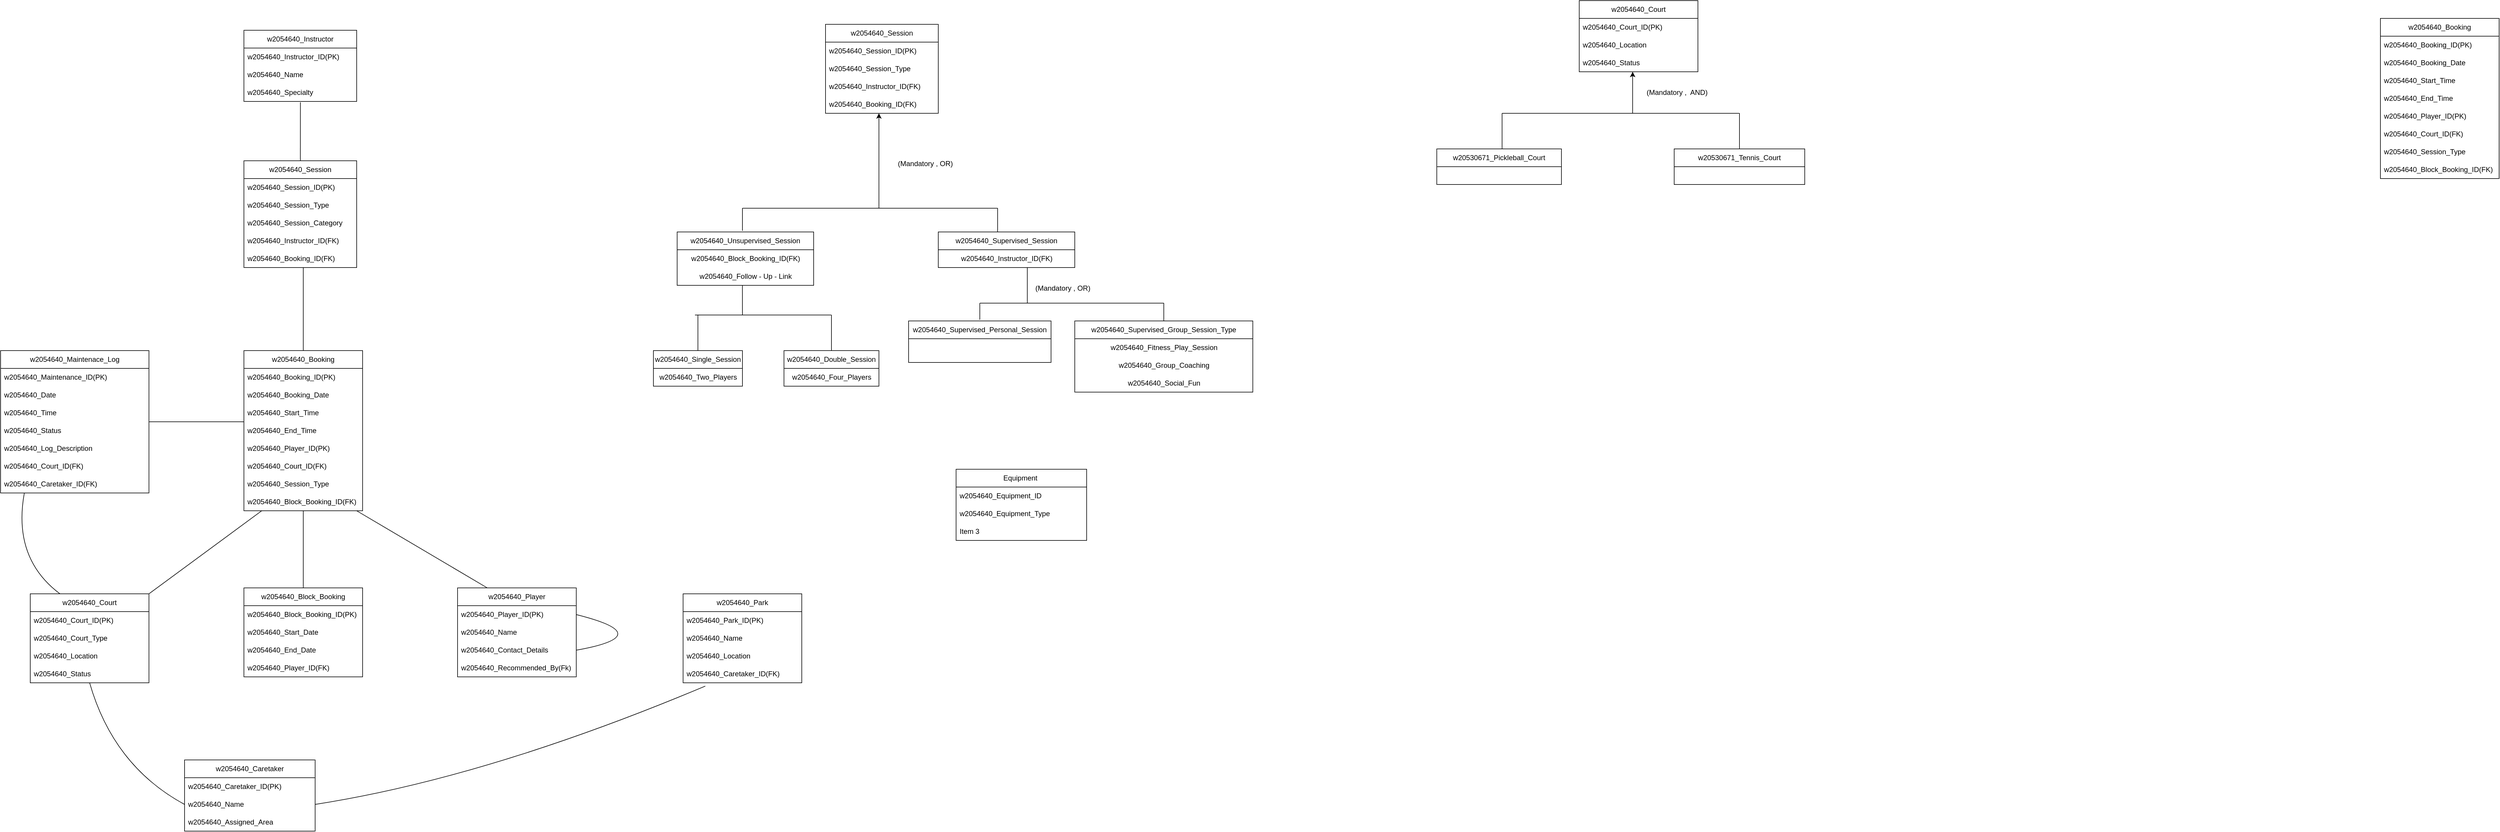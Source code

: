 <mxfile version="24.7.17" pages="2">
  <diagram name="Page-1" id="sm3-m3mpt8i_qmUcEuUx">
    <mxGraphModel dx="3970" dy="2295" grid="1" gridSize="10" guides="0" tooltips="1" connect="1" arrows="1" fold="1" page="1" pageScale="1" pageWidth="1100" pageHeight="1700" math="0" shadow="0">
      <root>
        <mxCell id="0" />
        <mxCell id="1" parent="0" />
        <mxCell id="jAPhLrULdVB-Pl4PE20Y-8" value="w2054640_Instructor" style="swimlane;fontStyle=0;childLayout=stackLayout;horizontal=1;startSize=30;horizontalStack=0;resizeParent=1;resizeParentMax=0;resizeLast=0;collapsible=1;marginBottom=0;whiteSpace=wrap;html=1;glass=0;shadow=0;" parent="1" vertex="1">
          <mxGeometry x="440" y="100" width="190" height="120" as="geometry">
            <mxRectangle x="300" y="130" width="150" height="30" as="alternateBounds" />
          </mxGeometry>
        </mxCell>
        <mxCell id="jAPhLrULdVB-Pl4PE20Y-9" value="w2054640_Instructor_ID(PK)" style="text;strokeColor=none;fillColor=none;align=left;verticalAlign=middle;spacingLeft=4;spacingRight=4;overflow=hidden;points=[[0,0.5],[1,0.5]];portConstraint=eastwest;rotatable=0;whiteSpace=wrap;html=1;" parent="jAPhLrULdVB-Pl4PE20Y-8" vertex="1">
          <mxGeometry y="30" width="190" height="30" as="geometry" />
        </mxCell>
        <mxCell id="jAPhLrULdVB-Pl4PE20Y-11" value="w2054640_Name" style="text;strokeColor=none;fillColor=none;align=left;verticalAlign=middle;spacingLeft=4;spacingRight=4;overflow=hidden;points=[[0,0.5],[1,0.5]];portConstraint=eastwest;rotatable=0;whiteSpace=wrap;html=1;" parent="jAPhLrULdVB-Pl4PE20Y-8" vertex="1">
          <mxGeometry y="60" width="190" height="30" as="geometry" />
        </mxCell>
        <mxCell id="jAPhLrULdVB-Pl4PE20Y-12" value="w2054640_Specialty" style="text;strokeColor=none;fillColor=none;align=left;verticalAlign=middle;spacingLeft=4;spacingRight=4;overflow=hidden;points=[[0,0.5],[1,0.5]];portConstraint=eastwest;rotatable=0;whiteSpace=wrap;html=1;" parent="jAPhLrULdVB-Pl4PE20Y-8" vertex="1">
          <mxGeometry y="90" width="190" height="30" as="geometry" />
        </mxCell>
        <mxCell id="jAPhLrULdVB-Pl4PE20Y-13" value="w2054640_Session" style="swimlane;fontStyle=0;childLayout=stackLayout;horizontal=1;startSize=30;horizontalStack=0;resizeParent=1;resizeParentMax=0;resizeLast=0;collapsible=1;marginBottom=0;whiteSpace=wrap;html=1;" parent="1" vertex="1">
          <mxGeometry x="440" y="320" width="190" height="180" as="geometry" />
        </mxCell>
        <mxCell id="jAPhLrULdVB-Pl4PE20Y-15" value="&lt;span style=&quot;text-align: center;&quot;&gt;w2054640_Session_ID(PK)&lt;/span&gt;" style="text;strokeColor=none;fillColor=none;align=left;verticalAlign=middle;spacingLeft=4;spacingRight=4;overflow=hidden;points=[[0,0.5],[1,0.5]];portConstraint=eastwest;rotatable=0;whiteSpace=wrap;html=1;" parent="jAPhLrULdVB-Pl4PE20Y-13" vertex="1">
          <mxGeometry y="30" width="190" height="30" as="geometry" />
        </mxCell>
        <mxCell id="jAPhLrULdVB-Pl4PE20Y-14" value="&lt;span style=&quot;text-align: center;&quot;&gt;w2054640_Session_Type&lt;/span&gt;" style="text;strokeColor=none;fillColor=none;align=left;verticalAlign=middle;spacingLeft=4;spacingRight=4;overflow=hidden;points=[[0,0.5],[1,0.5]];portConstraint=eastwest;rotatable=0;whiteSpace=wrap;html=1;" parent="jAPhLrULdVB-Pl4PE20Y-13" vertex="1">
          <mxGeometry y="60" width="190" height="30" as="geometry" />
        </mxCell>
        <mxCell id="jAPhLrULdVB-Pl4PE20Y-16" value="&lt;span style=&quot;text-align: center;&quot;&gt;w2054640_Session_Category&lt;/span&gt;" style="text;strokeColor=none;fillColor=none;align=left;verticalAlign=middle;spacingLeft=4;spacingRight=4;overflow=hidden;points=[[0,0.5],[1,0.5]];portConstraint=eastwest;rotatable=0;whiteSpace=wrap;html=1;" parent="jAPhLrULdVB-Pl4PE20Y-13" vertex="1">
          <mxGeometry y="90" width="190" height="30" as="geometry" />
        </mxCell>
        <mxCell id="jAPhLrULdVB-Pl4PE20Y-17" value="&lt;span style=&quot;text-align: center;&quot;&gt;w2054640_Instructor_ID(FK)&lt;/span&gt;" style="text;strokeColor=none;fillColor=none;align=left;verticalAlign=middle;spacingLeft=4;spacingRight=4;overflow=hidden;points=[[0,0.5],[1,0.5]];portConstraint=eastwest;rotatable=0;whiteSpace=wrap;html=1;" parent="jAPhLrULdVB-Pl4PE20Y-13" vertex="1">
          <mxGeometry y="120" width="190" height="30" as="geometry" />
        </mxCell>
        <mxCell id="jAPhLrULdVB-Pl4PE20Y-18" value="&lt;span style=&quot;text-align: center;&quot;&gt;w2054640_Booking_ID(FK)&lt;/span&gt;" style="text;strokeColor=none;fillColor=none;align=left;verticalAlign=middle;spacingLeft=4;spacingRight=4;overflow=hidden;points=[[0,0.5],[1,0.5]];portConstraint=eastwest;rotatable=0;whiteSpace=wrap;html=1;" parent="jAPhLrULdVB-Pl4PE20Y-13" vertex="1">
          <mxGeometry y="150" width="190" height="30" as="geometry" />
        </mxCell>
        <mxCell id="jAPhLrULdVB-Pl4PE20Y-19" value="w2054640_Booking" style="swimlane;fontStyle=0;childLayout=stackLayout;horizontal=1;startSize=30;horizontalStack=0;resizeParent=1;resizeParentMax=0;resizeLast=0;collapsible=1;marginBottom=0;whiteSpace=wrap;html=1;" parent="1" vertex="1">
          <mxGeometry x="440" y="640" width="200" height="270" as="geometry" />
        </mxCell>
        <mxCell id="jAPhLrULdVB-Pl4PE20Y-20" value="&lt;span style=&quot;text-align: center;&quot;&gt;w2054640_Booking_ID(PK)&lt;/span&gt;" style="text;strokeColor=none;fillColor=none;align=left;verticalAlign=middle;spacingLeft=4;spacingRight=4;overflow=hidden;points=[[0,0.5],[1,0.5]];portConstraint=eastwest;rotatable=0;whiteSpace=wrap;html=1;" parent="jAPhLrULdVB-Pl4PE20Y-19" vertex="1">
          <mxGeometry y="30" width="200" height="30" as="geometry" />
        </mxCell>
        <mxCell id="jAPhLrULdVB-Pl4PE20Y-21" value="&lt;span style=&quot;text-align: center;&quot;&gt;w2054640_Booking_Date&lt;/span&gt;" style="text;strokeColor=none;fillColor=none;align=left;verticalAlign=middle;spacingLeft=4;spacingRight=4;overflow=hidden;points=[[0,0.5],[1,0.5]];portConstraint=eastwest;rotatable=0;whiteSpace=wrap;html=1;" parent="jAPhLrULdVB-Pl4PE20Y-19" vertex="1">
          <mxGeometry y="60" width="200" height="30" as="geometry" />
        </mxCell>
        <mxCell id="jAPhLrULdVB-Pl4PE20Y-22" value="&lt;span style=&quot;text-align: center;&quot;&gt;w2054640_Start_Time&lt;/span&gt;" style="text;strokeColor=none;fillColor=none;align=left;verticalAlign=middle;spacingLeft=4;spacingRight=4;overflow=hidden;points=[[0,0.5],[1,0.5]];portConstraint=eastwest;rotatable=0;whiteSpace=wrap;html=1;" parent="jAPhLrULdVB-Pl4PE20Y-19" vertex="1">
          <mxGeometry y="90" width="200" height="30" as="geometry" />
        </mxCell>
        <mxCell id="jAPhLrULdVB-Pl4PE20Y-23" value="&lt;span style=&quot;text-align: center;&quot;&gt;w2054640_End_Time&lt;/span&gt;" style="text;strokeColor=none;fillColor=none;align=left;verticalAlign=middle;spacingLeft=4;spacingRight=4;overflow=hidden;points=[[0,0.5],[1,0.5]];portConstraint=eastwest;rotatable=0;whiteSpace=wrap;html=1;" parent="jAPhLrULdVB-Pl4PE20Y-19" vertex="1">
          <mxGeometry y="120" width="200" height="30" as="geometry" />
        </mxCell>
        <mxCell id="jAPhLrULdVB-Pl4PE20Y-24" value="&lt;span style=&quot;text-align: center;&quot;&gt;w2054640_Player_ID(PK)&lt;/span&gt;" style="text;strokeColor=none;fillColor=none;align=left;verticalAlign=middle;spacingLeft=4;spacingRight=4;overflow=hidden;points=[[0,0.5],[1,0.5]];portConstraint=eastwest;rotatable=0;whiteSpace=wrap;html=1;" parent="jAPhLrULdVB-Pl4PE20Y-19" vertex="1">
          <mxGeometry y="150" width="200" height="30" as="geometry" />
        </mxCell>
        <mxCell id="jAPhLrULdVB-Pl4PE20Y-25" value="&lt;span style=&quot;text-align: center;&quot;&gt;w2054640_Court_ID(FK)&lt;/span&gt;" style="text;strokeColor=none;fillColor=none;align=left;verticalAlign=middle;spacingLeft=4;spacingRight=4;overflow=hidden;points=[[0,0.5],[1,0.5]];portConstraint=eastwest;rotatable=0;whiteSpace=wrap;html=1;" parent="jAPhLrULdVB-Pl4PE20Y-19" vertex="1">
          <mxGeometry y="180" width="200" height="30" as="geometry" />
        </mxCell>
        <mxCell id="jAPhLrULdVB-Pl4PE20Y-26" value="&lt;span style=&quot;text-align: center;&quot;&gt;w2054640_Session_Type&lt;/span&gt;" style="text;strokeColor=none;fillColor=none;align=left;verticalAlign=middle;spacingLeft=4;spacingRight=4;overflow=hidden;points=[[0,0.5],[1,0.5]];portConstraint=eastwest;rotatable=0;whiteSpace=wrap;html=1;" parent="jAPhLrULdVB-Pl4PE20Y-19" vertex="1">
          <mxGeometry y="210" width="200" height="30" as="geometry" />
        </mxCell>
        <mxCell id="jAPhLrULdVB-Pl4PE20Y-27" value="&lt;span style=&quot;text-align: center;&quot;&gt;w2054640_Block_Booking_ID(FK)&lt;/span&gt;" style="text;strokeColor=none;fillColor=none;align=left;verticalAlign=middle;spacingLeft=4;spacingRight=4;overflow=hidden;points=[[0,0.5],[1,0.5]];portConstraint=eastwest;rotatable=0;whiteSpace=wrap;html=1;" parent="jAPhLrULdVB-Pl4PE20Y-19" vertex="1">
          <mxGeometry y="240" width="200" height="30" as="geometry" />
        </mxCell>
        <mxCell id="jAPhLrULdVB-Pl4PE20Y-28" value="w2054640_Block_Booking" style="swimlane;fontStyle=0;childLayout=stackLayout;horizontal=1;startSize=30;horizontalStack=0;resizeParent=1;resizeParentMax=0;resizeLast=0;collapsible=1;marginBottom=0;whiteSpace=wrap;html=1;" parent="1" vertex="1">
          <mxGeometry x="440" y="1040" width="200" height="150" as="geometry" />
        </mxCell>
        <mxCell id="jAPhLrULdVB-Pl4PE20Y-29" value="&lt;span style=&quot;text-align: center;&quot;&gt;w2054640_Block_Booking_ID(PK)&lt;/span&gt;" style="text;strokeColor=none;fillColor=none;align=left;verticalAlign=middle;spacingLeft=4;spacingRight=4;overflow=hidden;points=[[0,0.5],[1,0.5]];portConstraint=eastwest;rotatable=0;whiteSpace=wrap;html=1;" parent="jAPhLrULdVB-Pl4PE20Y-28" vertex="1">
          <mxGeometry y="30" width="200" height="30" as="geometry" />
        </mxCell>
        <mxCell id="jAPhLrULdVB-Pl4PE20Y-30" value="&lt;span style=&quot;text-align: center;&quot;&gt;w2054640_Start_Date&lt;/span&gt;" style="text;strokeColor=none;fillColor=none;align=left;verticalAlign=middle;spacingLeft=4;spacingRight=4;overflow=hidden;points=[[0,0.5],[1,0.5]];portConstraint=eastwest;rotatable=0;whiteSpace=wrap;html=1;" parent="jAPhLrULdVB-Pl4PE20Y-28" vertex="1">
          <mxGeometry y="60" width="200" height="30" as="geometry" />
        </mxCell>
        <mxCell id="jAPhLrULdVB-Pl4PE20Y-31" value="&lt;span style=&quot;text-align: center;&quot;&gt;w2054640_End_Date&lt;/span&gt;" style="text;strokeColor=none;fillColor=none;align=left;verticalAlign=middle;spacingLeft=4;spacingRight=4;overflow=hidden;points=[[0,0.5],[1,0.5]];portConstraint=eastwest;rotatable=0;whiteSpace=wrap;html=1;" parent="jAPhLrULdVB-Pl4PE20Y-28" vertex="1">
          <mxGeometry y="90" width="200" height="30" as="geometry" />
        </mxCell>
        <mxCell id="jAPhLrULdVB-Pl4PE20Y-32" value="&lt;span style=&quot;text-align: center;&quot;&gt;w2054640_Player_ID(FK)&lt;/span&gt;" style="text;strokeColor=none;fillColor=none;align=left;verticalAlign=middle;spacingLeft=4;spacingRight=4;overflow=hidden;points=[[0,0.5],[1,0.5]];portConstraint=eastwest;rotatable=0;whiteSpace=wrap;html=1;" parent="jAPhLrULdVB-Pl4PE20Y-28" vertex="1">
          <mxGeometry y="120" width="200" height="30" as="geometry" />
        </mxCell>
        <mxCell id="jAPhLrULdVB-Pl4PE20Y-33" value="w2054640_Maintenace_Log" style="swimlane;fontStyle=0;childLayout=stackLayout;horizontal=1;startSize=30;horizontalStack=0;resizeParent=1;resizeParentMax=0;resizeLast=0;collapsible=1;marginBottom=0;whiteSpace=wrap;html=1;" parent="1" vertex="1">
          <mxGeometry x="30" y="640" width="250" height="240" as="geometry" />
        </mxCell>
        <mxCell id="jAPhLrULdVB-Pl4PE20Y-34" value="&lt;span style=&quot;text-align: center;&quot;&gt;w2054640_Maintenance_ID(PK)&lt;/span&gt;" style="text;strokeColor=none;fillColor=none;align=left;verticalAlign=middle;spacingLeft=4;spacingRight=4;overflow=hidden;points=[[0,0.5],[1,0.5]];portConstraint=eastwest;rotatable=0;whiteSpace=wrap;html=1;" parent="jAPhLrULdVB-Pl4PE20Y-33" vertex="1">
          <mxGeometry y="30" width="250" height="30" as="geometry" />
        </mxCell>
        <mxCell id="jAPhLrULdVB-Pl4PE20Y-35" value="&lt;span style=&quot;text-align: center;&quot;&gt;w2054640_Date&lt;/span&gt;" style="text;strokeColor=none;fillColor=none;align=left;verticalAlign=middle;spacingLeft=4;spacingRight=4;overflow=hidden;points=[[0,0.5],[1,0.5]];portConstraint=eastwest;rotatable=0;whiteSpace=wrap;html=1;" parent="jAPhLrULdVB-Pl4PE20Y-33" vertex="1">
          <mxGeometry y="60" width="250" height="30" as="geometry" />
        </mxCell>
        <mxCell id="jAPhLrULdVB-Pl4PE20Y-36" value="&lt;span style=&quot;text-align: center;&quot;&gt;w2054640_Time&lt;/span&gt;" style="text;strokeColor=none;fillColor=none;align=left;verticalAlign=middle;spacingLeft=4;spacingRight=4;overflow=hidden;points=[[0,0.5],[1,0.5]];portConstraint=eastwest;rotatable=0;whiteSpace=wrap;html=1;" parent="jAPhLrULdVB-Pl4PE20Y-33" vertex="1">
          <mxGeometry y="90" width="250" height="30" as="geometry" />
        </mxCell>
        <mxCell id="jAPhLrULdVB-Pl4PE20Y-37" value="&lt;span style=&quot;text-align: center;&quot;&gt;w2054640_Status&lt;/span&gt;" style="text;strokeColor=none;fillColor=none;align=left;verticalAlign=middle;spacingLeft=4;spacingRight=4;overflow=hidden;points=[[0,0.5],[1,0.5]];portConstraint=eastwest;rotatable=0;whiteSpace=wrap;html=1;" parent="jAPhLrULdVB-Pl4PE20Y-33" vertex="1">
          <mxGeometry y="120" width="250" height="30" as="geometry" />
        </mxCell>
        <mxCell id="jAPhLrULdVB-Pl4PE20Y-38" value="&lt;span style=&quot;text-align: center;&quot;&gt;w2054640_Log_Description&lt;/span&gt;" style="text;strokeColor=none;fillColor=none;align=left;verticalAlign=middle;spacingLeft=4;spacingRight=4;overflow=hidden;points=[[0,0.5],[1,0.5]];portConstraint=eastwest;rotatable=0;whiteSpace=wrap;html=1;" parent="jAPhLrULdVB-Pl4PE20Y-33" vertex="1">
          <mxGeometry y="150" width="250" height="30" as="geometry" />
        </mxCell>
        <mxCell id="jAPhLrULdVB-Pl4PE20Y-39" value="&lt;span style=&quot;text-align: center;&quot;&gt;w2054640_Court_ID(FK)&lt;/span&gt;" style="text;strokeColor=none;fillColor=none;align=left;verticalAlign=middle;spacingLeft=4;spacingRight=4;overflow=hidden;points=[[0,0.5],[1,0.5]];portConstraint=eastwest;rotatable=0;whiteSpace=wrap;html=1;" parent="jAPhLrULdVB-Pl4PE20Y-33" vertex="1">
          <mxGeometry y="180" width="250" height="30" as="geometry" />
        </mxCell>
        <mxCell id="jAPhLrULdVB-Pl4PE20Y-40" value="&lt;span style=&quot;text-align: center;&quot;&gt;w2054640_Caretaker_ID(FK)&lt;/span&gt;" style="text;strokeColor=none;fillColor=none;align=left;verticalAlign=middle;spacingLeft=4;spacingRight=4;overflow=hidden;points=[[0,0.5],[1,0.5]];portConstraint=eastwest;rotatable=0;whiteSpace=wrap;html=1;" parent="jAPhLrULdVB-Pl4PE20Y-33" vertex="1">
          <mxGeometry y="210" width="250" height="30" as="geometry" />
        </mxCell>
        <mxCell id="jAPhLrULdVB-Pl4PE20Y-41" value="w2054640_Court" style="swimlane;fontStyle=0;childLayout=stackLayout;horizontal=1;startSize=30;horizontalStack=0;resizeParent=1;resizeParentMax=0;resizeLast=0;collapsible=1;marginBottom=0;whiteSpace=wrap;html=1;" parent="1" vertex="1">
          <mxGeometry x="80" y="1050" width="200" height="150" as="geometry" />
        </mxCell>
        <mxCell id="jAPhLrULdVB-Pl4PE20Y-42" value="&lt;span style=&quot;text-align: center;&quot;&gt;w2054640_Court_ID(PK)&lt;/span&gt;" style="text;strokeColor=none;fillColor=none;align=left;verticalAlign=middle;spacingLeft=4;spacingRight=4;overflow=hidden;points=[[0,0.5],[1,0.5]];portConstraint=eastwest;rotatable=0;whiteSpace=wrap;html=1;" parent="jAPhLrULdVB-Pl4PE20Y-41" vertex="1">
          <mxGeometry y="30" width="200" height="30" as="geometry" />
        </mxCell>
        <mxCell id="jAPhLrULdVB-Pl4PE20Y-43" value="&lt;span style=&quot;text-align: center;&quot;&gt;w2054640_Court_Type&lt;/span&gt;" style="text;strokeColor=none;fillColor=none;align=left;verticalAlign=middle;spacingLeft=4;spacingRight=4;overflow=hidden;points=[[0,0.5],[1,0.5]];portConstraint=eastwest;rotatable=0;whiteSpace=wrap;html=1;" parent="jAPhLrULdVB-Pl4PE20Y-41" vertex="1">
          <mxGeometry y="60" width="200" height="30" as="geometry" />
        </mxCell>
        <mxCell id="jAPhLrULdVB-Pl4PE20Y-44" value="&lt;span style=&quot;text-align: center;&quot;&gt;w2054640_Location&lt;/span&gt;" style="text;strokeColor=none;fillColor=none;align=left;verticalAlign=middle;spacingLeft=4;spacingRight=4;overflow=hidden;points=[[0,0.5],[1,0.5]];portConstraint=eastwest;rotatable=0;whiteSpace=wrap;html=1;" parent="jAPhLrULdVB-Pl4PE20Y-41" vertex="1">
          <mxGeometry y="90" width="200" height="30" as="geometry" />
        </mxCell>
        <mxCell id="jAPhLrULdVB-Pl4PE20Y-45" value="&lt;span style=&quot;text-align: center;&quot;&gt;w2054640_Status&lt;/span&gt;" style="text;strokeColor=none;fillColor=none;align=left;verticalAlign=middle;spacingLeft=4;spacingRight=4;overflow=hidden;points=[[0,0.5],[1,0.5]];portConstraint=eastwest;rotatable=0;whiteSpace=wrap;html=1;" parent="jAPhLrULdVB-Pl4PE20Y-41" vertex="1">
          <mxGeometry y="120" width="200" height="30" as="geometry" />
        </mxCell>
        <mxCell id="jAPhLrULdVB-Pl4PE20Y-46" value="w2054640_Player" style="swimlane;fontStyle=0;childLayout=stackLayout;horizontal=1;startSize=30;horizontalStack=0;resizeParent=1;resizeParentMax=0;resizeLast=0;collapsible=1;marginBottom=0;whiteSpace=wrap;html=1;" parent="1" vertex="1">
          <mxGeometry x="800" y="1040" width="200" height="150" as="geometry" />
        </mxCell>
        <mxCell id="jAPhLrULdVB-Pl4PE20Y-47" value="&lt;span style=&quot;text-align: center;&quot;&gt;w2054640_Player_ID(PK)&lt;/span&gt;" style="text;strokeColor=none;fillColor=none;align=left;verticalAlign=middle;spacingLeft=4;spacingRight=4;overflow=hidden;points=[[0,0.5],[1,0.5]];portConstraint=eastwest;rotatable=0;whiteSpace=wrap;html=1;" parent="jAPhLrULdVB-Pl4PE20Y-46" vertex="1">
          <mxGeometry y="30" width="200" height="30" as="geometry" />
        </mxCell>
        <mxCell id="jAPhLrULdVB-Pl4PE20Y-48" value="&lt;span style=&quot;text-align: center;&quot;&gt;w2054640_Name&lt;/span&gt;" style="text;strokeColor=none;fillColor=none;align=left;verticalAlign=middle;spacingLeft=4;spacingRight=4;overflow=hidden;points=[[0,0.5],[1,0.5]];portConstraint=eastwest;rotatable=0;whiteSpace=wrap;html=1;" parent="jAPhLrULdVB-Pl4PE20Y-46" vertex="1">
          <mxGeometry y="60" width="200" height="30" as="geometry" />
        </mxCell>
        <mxCell id="jAPhLrULdVB-Pl4PE20Y-49" value="&lt;span style=&quot;text-align: center;&quot;&gt;w2054640_Contact_Details&lt;/span&gt;" style="text;strokeColor=none;fillColor=none;align=left;verticalAlign=middle;spacingLeft=4;spacingRight=4;overflow=hidden;points=[[0,0.5],[1,0.5]];portConstraint=eastwest;rotatable=0;whiteSpace=wrap;html=1;" parent="jAPhLrULdVB-Pl4PE20Y-46" vertex="1">
          <mxGeometry y="90" width="200" height="30" as="geometry" />
        </mxCell>
        <mxCell id="jAPhLrULdVB-Pl4PE20Y-50" value="&lt;span style=&quot;text-align: center;&quot;&gt;w2054640_Recommended_By(Fk)&lt;/span&gt;" style="text;strokeColor=none;fillColor=none;align=left;verticalAlign=middle;spacingLeft=4;spacingRight=4;overflow=hidden;points=[[0,0.5],[1,0.5]];portConstraint=eastwest;rotatable=0;whiteSpace=wrap;html=1;" parent="jAPhLrULdVB-Pl4PE20Y-46" vertex="1">
          <mxGeometry y="120" width="200" height="30" as="geometry" />
        </mxCell>
        <mxCell id="jAPhLrULdVB-Pl4PE20Y-73" value="" style="endArrow=none;html=1;rounded=0;curved=1;entryX=1;entryY=0.5;entryDx=0;entryDy=0;exitX=1;exitY=0.5;exitDx=0;exitDy=0;" parent="jAPhLrULdVB-Pl4PE20Y-46" source="jAPhLrULdVB-Pl4PE20Y-49" target="jAPhLrULdVB-Pl4PE20Y-47" edge="1">
          <mxGeometry width="50" height="50" relative="1" as="geometry">
            <mxPoint x="220" y="100" as="sourcePoint" />
            <mxPoint x="270" y="50" as="targetPoint" />
            <Array as="points">
              <mxPoint x="340" y="80" />
            </Array>
          </mxGeometry>
        </mxCell>
        <mxCell id="jAPhLrULdVB-Pl4PE20Y-51" value="w2054640_Caretaker" style="swimlane;fontStyle=0;childLayout=stackLayout;horizontal=1;startSize=30;horizontalStack=0;resizeParent=1;resizeParentMax=0;resizeLast=0;collapsible=1;marginBottom=0;whiteSpace=wrap;html=1;" parent="1" vertex="1">
          <mxGeometry x="340" y="1330" width="220" height="120" as="geometry" />
        </mxCell>
        <mxCell id="jAPhLrULdVB-Pl4PE20Y-52" value="&lt;span style=&quot;text-align: center;&quot;&gt;w2054640_Caretaker_ID(PK)&lt;/span&gt;" style="text;strokeColor=none;fillColor=none;align=left;verticalAlign=middle;spacingLeft=4;spacingRight=4;overflow=hidden;points=[[0,0.5],[1,0.5]];portConstraint=eastwest;rotatable=0;whiteSpace=wrap;html=1;" parent="jAPhLrULdVB-Pl4PE20Y-51" vertex="1">
          <mxGeometry y="30" width="220" height="30" as="geometry" />
        </mxCell>
        <mxCell id="jAPhLrULdVB-Pl4PE20Y-53" value="&lt;span style=&quot;text-align: center;&quot;&gt;w2054640_Name&lt;/span&gt;" style="text;strokeColor=none;fillColor=none;align=left;verticalAlign=middle;spacingLeft=4;spacingRight=4;overflow=hidden;points=[[0,0.5],[1,0.5]];portConstraint=eastwest;rotatable=0;whiteSpace=wrap;html=1;" parent="jAPhLrULdVB-Pl4PE20Y-51" vertex="1">
          <mxGeometry y="60" width="220" height="30" as="geometry" />
        </mxCell>
        <mxCell id="jAPhLrULdVB-Pl4PE20Y-54" value="&lt;span style=&quot;text-align: center;&quot;&gt;w2054640_Assigned_Area&lt;/span&gt;" style="text;strokeColor=none;fillColor=none;align=left;verticalAlign=middle;spacingLeft=4;spacingRight=4;overflow=hidden;points=[[0,0.5],[1,0.5]];portConstraint=eastwest;rotatable=0;whiteSpace=wrap;html=1;" parent="jAPhLrULdVB-Pl4PE20Y-51" vertex="1">
          <mxGeometry y="90" width="220" height="30" as="geometry" />
        </mxCell>
        <mxCell id="jAPhLrULdVB-Pl4PE20Y-55" value="w2054640_Park" style="swimlane;fontStyle=0;childLayout=stackLayout;horizontal=1;startSize=30;horizontalStack=0;resizeParent=1;resizeParentMax=0;resizeLast=0;collapsible=1;marginBottom=0;whiteSpace=wrap;html=1;" parent="1" vertex="1">
          <mxGeometry x="1180" y="1050" width="200" height="150" as="geometry" />
        </mxCell>
        <mxCell id="jAPhLrULdVB-Pl4PE20Y-56" value="&lt;span style=&quot;text-align: center;&quot;&gt;w2054640_Park_ID(PK)&lt;/span&gt;" style="text;strokeColor=none;fillColor=none;align=left;verticalAlign=middle;spacingLeft=4;spacingRight=4;overflow=hidden;points=[[0,0.5],[1,0.5]];portConstraint=eastwest;rotatable=0;whiteSpace=wrap;html=1;" parent="jAPhLrULdVB-Pl4PE20Y-55" vertex="1">
          <mxGeometry y="30" width="200" height="30" as="geometry" />
        </mxCell>
        <mxCell id="jAPhLrULdVB-Pl4PE20Y-57" value="&lt;span style=&quot;text-align: center;&quot;&gt;w2054640_Name&lt;/span&gt;" style="text;strokeColor=none;fillColor=none;align=left;verticalAlign=middle;spacingLeft=4;spacingRight=4;overflow=hidden;points=[[0,0.5],[1,0.5]];portConstraint=eastwest;rotatable=0;whiteSpace=wrap;html=1;" parent="jAPhLrULdVB-Pl4PE20Y-55" vertex="1">
          <mxGeometry y="60" width="200" height="30" as="geometry" />
        </mxCell>
        <mxCell id="jAPhLrULdVB-Pl4PE20Y-58" value="&lt;span style=&quot;text-align: center;&quot;&gt;w2054640_Location&lt;/span&gt;" style="text;strokeColor=none;fillColor=none;align=left;verticalAlign=middle;spacingLeft=4;spacingRight=4;overflow=hidden;points=[[0,0.5],[1,0.5]];portConstraint=eastwest;rotatable=0;whiteSpace=wrap;html=1;" parent="jAPhLrULdVB-Pl4PE20Y-55" vertex="1">
          <mxGeometry y="90" width="200" height="30" as="geometry" />
        </mxCell>
        <mxCell id="jAPhLrULdVB-Pl4PE20Y-59" value="&lt;span style=&quot;text-align: center;&quot;&gt;w2054640_Caretaker_ID(FK)&lt;/span&gt;" style="text;strokeColor=none;fillColor=none;align=left;verticalAlign=middle;spacingLeft=4;spacingRight=4;overflow=hidden;points=[[0,0.5],[1,0.5]];portConstraint=eastwest;rotatable=0;whiteSpace=wrap;html=1;" parent="jAPhLrULdVB-Pl4PE20Y-55" vertex="1">
          <mxGeometry y="120" width="200" height="30" as="geometry" />
        </mxCell>
        <mxCell id="jAPhLrULdVB-Pl4PE20Y-61" value="" style="endArrow=none;html=1;rounded=0;exitX=0.5;exitY=0;exitDx=0;exitDy=0;" parent="1" source="jAPhLrULdVB-Pl4PE20Y-19" edge="1">
          <mxGeometry width="50" height="50" relative="1" as="geometry">
            <mxPoint x="350" y="560" as="sourcePoint" />
            <mxPoint x="540" y="500" as="targetPoint" />
          </mxGeometry>
        </mxCell>
        <mxCell id="jAPhLrULdVB-Pl4PE20Y-62" value="" style="endArrow=none;html=1;rounded=0;exitX=0.5;exitY=0;exitDx=0;exitDy=0;" parent="1" source="jAPhLrULdVB-Pl4PE20Y-28" target="jAPhLrULdVB-Pl4PE20Y-27" edge="1">
          <mxGeometry width="50" height="50" relative="1" as="geometry">
            <mxPoint x="350" y="970" as="sourcePoint" />
            <mxPoint x="400" y="920" as="targetPoint" />
          </mxGeometry>
        </mxCell>
        <mxCell id="jAPhLrULdVB-Pl4PE20Y-64" value="" style="endArrow=none;html=1;rounded=0;entryX=0.501;entryY=1.049;entryDx=0;entryDy=0;entryPerimeter=0;" parent="1" source="jAPhLrULdVB-Pl4PE20Y-13" target="jAPhLrULdVB-Pl4PE20Y-12" edge="1">
          <mxGeometry width="50" height="50" relative="1" as="geometry">
            <mxPoint x="480" y="270" as="sourcePoint" />
            <mxPoint x="530" y="220" as="targetPoint" />
          </mxGeometry>
        </mxCell>
        <mxCell id="jAPhLrULdVB-Pl4PE20Y-65" value="" style="endArrow=none;html=1;rounded=0;" parent="1" edge="1">
          <mxGeometry width="50" height="50" relative="1" as="geometry">
            <mxPoint x="280" y="760" as="sourcePoint" />
            <mxPoint x="440" y="760" as="targetPoint" />
          </mxGeometry>
        </mxCell>
        <mxCell id="jAPhLrULdVB-Pl4PE20Y-70" value="" style="endArrow=none;html=1;rounded=0;exitX=0;exitY=0.5;exitDx=0;exitDy=0;curved=1;" parent="1" source="jAPhLrULdVB-Pl4PE20Y-53" edge="1">
          <mxGeometry width="50" height="50" relative="1" as="geometry">
            <mxPoint x="130" y="1250" as="sourcePoint" />
            <mxPoint x="180" y="1200" as="targetPoint" />
            <Array as="points">
              <mxPoint x="220" y="1340" />
            </Array>
          </mxGeometry>
        </mxCell>
        <mxCell id="jAPhLrULdVB-Pl4PE20Y-71" value="" style="endArrow=none;html=1;rounded=0;exitX=1;exitY=0.5;exitDx=0;exitDy=0;curved=1;entryX=0.187;entryY=1.185;entryDx=0;entryDy=0;entryPerimeter=0;" parent="1" source="jAPhLrULdVB-Pl4PE20Y-53" target="jAPhLrULdVB-Pl4PE20Y-59" edge="1">
          <mxGeometry width="50" height="50" relative="1" as="geometry">
            <mxPoint x="860" y="1240" as="sourcePoint" />
            <mxPoint x="910" y="1190" as="targetPoint" />
            <Array as="points">
              <mxPoint x="850" y="1360" />
            </Array>
          </mxGeometry>
        </mxCell>
        <mxCell id="jAPhLrULdVB-Pl4PE20Y-75" value="" style="endArrow=none;html=1;rounded=0;exitX=0.25;exitY=0;exitDx=0;exitDy=0;curved=1;" parent="1" source="jAPhLrULdVB-Pl4PE20Y-41" edge="1">
          <mxGeometry width="50" height="50" relative="1" as="geometry">
            <mxPoint x="160" y="1040" as="sourcePoint" />
            <mxPoint x="70" y="880" as="targetPoint" />
            <Array as="points">
              <mxPoint x="50" y="990" />
            </Array>
          </mxGeometry>
        </mxCell>
        <mxCell id="jAPhLrULdVB-Pl4PE20Y-76" value="" style="endArrow=none;html=1;rounded=0;exitX=1;exitY=0;exitDx=0;exitDy=0;" parent="1" source="jAPhLrULdVB-Pl4PE20Y-41" edge="1">
          <mxGeometry width="50" height="50" relative="1" as="geometry">
            <mxPoint x="420" y="960" as="sourcePoint" />
            <mxPoint x="470" y="910" as="targetPoint" />
          </mxGeometry>
        </mxCell>
        <mxCell id="jAPhLrULdVB-Pl4PE20Y-77" value="" style="endArrow=none;html=1;rounded=0;exitX=0.25;exitY=0;exitDx=0;exitDy=0;" parent="1" source="jAPhLrULdVB-Pl4PE20Y-46" edge="1">
          <mxGeometry width="50" height="50" relative="1" as="geometry">
            <mxPoint x="580" y="960" as="sourcePoint" />
            <mxPoint x="630" y="910" as="targetPoint" />
          </mxGeometry>
        </mxCell>
        <mxCell id="jAPhLrULdVB-Pl4PE20Y-92" value="w2054640_Supervised_Session" style="swimlane;fontStyle=0;childLayout=stackLayout;horizontal=1;startSize=30;horizontalStack=0;resizeParent=1;resizeParentMax=0;resizeLast=0;collapsible=1;marginBottom=0;whiteSpace=wrap;html=1;" parent="1" vertex="1">
          <mxGeometry x="1610" y="440" width="230" height="60" as="geometry" />
        </mxCell>
        <mxCell id="pRT6icKi6RY1rDs_TngT-29" value="&lt;span style=&quot;text-align: left; text-wrap: wrap;&quot;&gt;w2054640_Instructor_ID(FK)&lt;/span&gt;" style="text;html=1;align=center;verticalAlign=middle;resizable=0;points=[];autosize=1;strokeColor=none;fillColor=none;" parent="jAPhLrULdVB-Pl4PE20Y-92" vertex="1">
          <mxGeometry y="30" width="230" height="30" as="geometry" />
        </mxCell>
        <mxCell id="jAPhLrULdVB-Pl4PE20Y-97" value="w2054640_Unsupervised_Session" style="swimlane;fontStyle=0;childLayout=stackLayout;horizontal=1;startSize=30;horizontalStack=0;resizeParent=1;resizeParentMax=0;resizeLast=0;collapsible=1;marginBottom=0;whiteSpace=wrap;html=1;" parent="1" vertex="1">
          <mxGeometry x="1170" y="440" width="230" height="90" as="geometry" />
        </mxCell>
        <mxCell id="pRT6icKi6RY1rDs_TngT-15" value="w2054640_Block_Booking_ID(FK)" style="text;html=1;align=center;verticalAlign=middle;resizable=0;points=[];autosize=1;strokeColor=none;fillColor=none;" parent="jAPhLrULdVB-Pl4PE20Y-97" vertex="1">
          <mxGeometry y="30" width="230" height="30" as="geometry" />
        </mxCell>
        <mxCell id="pRT6icKi6RY1rDs_TngT-26" value="w2054640_Follow - Up - Link" style="text;html=1;align=center;verticalAlign=middle;resizable=0;points=[];autosize=1;strokeColor=none;fillColor=none;" parent="jAPhLrULdVB-Pl4PE20Y-97" vertex="1">
          <mxGeometry y="60" width="230" height="30" as="geometry" />
        </mxCell>
        <mxCell id="jAPhLrULdVB-Pl4PE20Y-101" value="w2054640_Single_Session" style="swimlane;fontStyle=0;childLayout=stackLayout;horizontal=1;startSize=30;horizontalStack=0;resizeParent=1;resizeParentMax=0;resizeLast=0;collapsible=1;marginBottom=0;whiteSpace=wrap;html=1;" parent="1" vertex="1">
          <mxGeometry x="1130" y="640" width="150" height="60" as="geometry" />
        </mxCell>
        <mxCell id="jAPhLrULdVB-Pl4PE20Y-117" value="&lt;span style=&quot;text-wrap: wrap;&quot;&gt;w2054640_Two_Players&lt;/span&gt;" style="text;html=1;align=center;verticalAlign=middle;resizable=0;points=[];autosize=1;strokeColor=none;fillColor=none;" parent="jAPhLrULdVB-Pl4PE20Y-101" vertex="1">
          <mxGeometry y="30" width="150" height="30" as="geometry" />
        </mxCell>
        <mxCell id="jAPhLrULdVB-Pl4PE20Y-105" value="w2054640_Double_Session" style="swimlane;fontStyle=0;childLayout=stackLayout;horizontal=1;startSize=30;horizontalStack=0;resizeParent=1;resizeParentMax=0;resizeLast=0;collapsible=1;marginBottom=0;whiteSpace=wrap;html=1;" parent="1" vertex="1">
          <mxGeometry x="1350" y="640" width="160" height="60" as="geometry" />
        </mxCell>
        <mxCell id="jAPhLrULdVB-Pl4PE20Y-118" value="&lt;span style=&quot;text-wrap: wrap;&quot;&gt;w2054640_Four_Players&lt;/span&gt;" style="text;html=1;align=center;verticalAlign=middle;resizable=0;points=[];autosize=1;strokeColor=none;fillColor=none;" parent="jAPhLrULdVB-Pl4PE20Y-105" vertex="1">
          <mxGeometry y="30" width="160" height="30" as="geometry" />
        </mxCell>
        <mxCell id="jAPhLrULdVB-Pl4PE20Y-109" value="w2054640_Supervised_Personal_Session" style="swimlane;fontStyle=0;childLayout=stackLayout;horizontal=1;startSize=30;horizontalStack=0;resizeParent=1;resizeParentMax=0;resizeLast=0;collapsible=1;marginBottom=0;whiteSpace=wrap;html=1;" parent="1" vertex="1">
          <mxGeometry x="1560" y="590" width="240" height="70" as="geometry" />
        </mxCell>
        <mxCell id="jAPhLrULdVB-Pl4PE20Y-113" value="w2054640_Supervised_Group_Session_Type" style="swimlane;fontStyle=0;childLayout=stackLayout;horizontal=1;startSize=30;horizontalStack=0;resizeParent=1;resizeParentMax=0;resizeLast=0;collapsible=1;marginBottom=0;whiteSpace=wrap;html=1;" parent="1" vertex="1">
          <mxGeometry x="1840" y="590" width="300" height="120" as="geometry" />
        </mxCell>
        <mxCell id="jAPhLrULdVB-Pl4PE20Y-127" value="&lt;span style=&quot;text-wrap: wrap;&quot;&gt;w2054640_Fitness_Play_Session&lt;/span&gt;" style="text;html=1;align=center;verticalAlign=middle;resizable=0;points=[];autosize=1;strokeColor=none;fillColor=none;" parent="jAPhLrULdVB-Pl4PE20Y-113" vertex="1">
          <mxGeometry y="30" width="300" height="30" as="geometry" />
        </mxCell>
        <mxCell id="jAPhLrULdVB-Pl4PE20Y-130" value="&lt;span style=&quot;text-wrap: wrap;&quot;&gt;w2054640_Group_Coaching&lt;/span&gt;" style="text;html=1;align=center;verticalAlign=middle;resizable=0;points=[];autosize=1;strokeColor=none;fillColor=none;" parent="jAPhLrULdVB-Pl4PE20Y-113" vertex="1">
          <mxGeometry y="60" width="300" height="30" as="geometry" />
        </mxCell>
        <mxCell id="jAPhLrULdVB-Pl4PE20Y-131" value="&lt;span style=&quot;text-wrap: wrap;&quot;&gt;w2054640_Social_Fun&lt;/span&gt;" style="text;html=1;align=center;verticalAlign=middle;resizable=0;points=[];autosize=1;strokeColor=none;fillColor=none;" parent="jAPhLrULdVB-Pl4PE20Y-113" vertex="1">
          <mxGeometry y="90" width="300" height="30" as="geometry" />
        </mxCell>
        <mxCell id="jAPhLrULdVB-Pl4PE20Y-197" value="" style="endArrow=none;html=1;rounded=0;" parent="1" edge="1">
          <mxGeometry width="50" height="50" relative="1" as="geometry">
            <mxPoint x="1280" y="400" as="sourcePoint" />
            <mxPoint x="1710" y="400" as="targetPoint" />
            <Array as="points">
              <mxPoint x="1500" y="400" />
            </Array>
          </mxGeometry>
        </mxCell>
        <mxCell id="jAPhLrULdVB-Pl4PE20Y-198" value="" style="endArrow=none;html=1;rounded=0;" parent="1" edge="1">
          <mxGeometry width="50" height="50" relative="1" as="geometry">
            <mxPoint x="1280" y="438" as="sourcePoint" />
            <mxPoint x="1280" y="400" as="targetPoint" />
          </mxGeometry>
        </mxCell>
        <mxCell id="jAPhLrULdVB-Pl4PE20Y-199" value="" style="endArrow=none;html=1;rounded=0;" parent="1" edge="1">
          <mxGeometry width="50" height="50" relative="1" as="geometry">
            <mxPoint x="1710" y="440" as="sourcePoint" />
            <mxPoint x="1710" y="400" as="targetPoint" />
          </mxGeometry>
        </mxCell>
        <mxCell id="jAPhLrULdVB-Pl4PE20Y-201" value="" style="endArrow=none;html=1;rounded=0;exitX=0.5;exitY=0;exitDx=0;exitDy=0;" parent="1" source="jAPhLrULdVB-Pl4PE20Y-101" edge="1">
          <mxGeometry width="50" height="50" relative="1" as="geometry">
            <mxPoint x="1200" y="570" as="sourcePoint" />
            <mxPoint x="1205" y="580" as="targetPoint" />
          </mxGeometry>
        </mxCell>
        <mxCell id="jAPhLrULdVB-Pl4PE20Y-203" value="" style="endArrow=none;html=1;rounded=0;entryX=0.478;entryY=1;entryDx=0;entryDy=0;entryPerimeter=0;" parent="1" target="pRT6icKi6RY1rDs_TngT-26" edge="1">
          <mxGeometry width="50" height="50" relative="1" as="geometry">
            <mxPoint x="1280" y="580" as="sourcePoint" />
            <mxPoint x="1280" y="540" as="targetPoint" />
          </mxGeometry>
        </mxCell>
        <mxCell id="jAPhLrULdVB-Pl4PE20Y-205" value="" style="endArrow=none;html=1;rounded=0;" parent="1" edge="1">
          <mxGeometry width="50" height="50" relative="1" as="geometry">
            <mxPoint x="1680" y="588" as="sourcePoint" />
            <mxPoint x="1680" y="560" as="targetPoint" />
          </mxGeometry>
        </mxCell>
        <mxCell id="jAPhLrULdVB-Pl4PE20Y-207" value="" style="endArrow=none;html=1;rounded=0;exitX=0.5;exitY=0;exitDx=0;exitDy=0;" parent="1" source="jAPhLrULdVB-Pl4PE20Y-113" edge="1">
          <mxGeometry width="50" height="50" relative="1" as="geometry">
            <mxPoint x="1940" y="580" as="sourcePoint" />
            <mxPoint x="1990" y="560" as="targetPoint" />
          </mxGeometry>
        </mxCell>
        <mxCell id="jAPhLrULdVB-Pl4PE20Y-208" value="" style="endArrow=none;html=1;rounded=0;" parent="1" edge="1">
          <mxGeometry width="50" height="50" relative="1" as="geometry">
            <mxPoint x="1760" y="560" as="sourcePoint" />
            <mxPoint x="1760" y="500" as="targetPoint" />
          </mxGeometry>
        </mxCell>
        <mxCell id="6l96h2zIggfSMNqtPTFP-1" value="(Mandatory , OR)" style="text;html=1;align=center;verticalAlign=middle;whiteSpace=wrap;rounded=0;" parent="1" vertex="1">
          <mxGeometry x="1720" y="520" width="200" height="30" as="geometry" />
        </mxCell>
        <mxCell id="jAPhLrULdVB-Pl4PE20Y-204" value="" style="endArrow=none;html=1;rounded=0;" parent="1" edge="1">
          <mxGeometry width="50" height="50" relative="1" as="geometry">
            <mxPoint x="1680" y="560" as="sourcePoint" />
            <mxPoint x="1990" y="560" as="targetPoint" />
          </mxGeometry>
        </mxCell>
        <mxCell id="6l96h2zIggfSMNqtPTFP-2" value="(Mandatory , OR)&amp;nbsp;" style="text;html=1;align=center;verticalAlign=middle;whiteSpace=wrap;rounded=0;" parent="1" vertex="1">
          <mxGeometry x="1510" y="310" width="160" height="30" as="geometry" />
        </mxCell>
        <mxCell id="jAPhLrULdVB-Pl4PE20Y-200" value="" style="endArrow=none;html=1;rounded=0;" parent="1" edge="1">
          <mxGeometry width="50" height="50" relative="1" as="geometry">
            <mxPoint x="1200" y="580" as="sourcePoint" />
            <mxPoint x="1430" y="580" as="targetPoint" />
          </mxGeometry>
        </mxCell>
        <mxCell id="6l96h2zIggfSMNqtPTFP-3" value="w2054640_Session" style="swimlane;fontStyle=0;childLayout=stackLayout;horizontal=1;startSize=30;horizontalStack=0;resizeParent=1;resizeParentMax=0;resizeLast=0;collapsible=1;marginBottom=0;whiteSpace=wrap;html=1;" parent="1" vertex="1">
          <mxGeometry x="1420" y="90" width="190" height="150" as="geometry" />
        </mxCell>
        <mxCell id="6l96h2zIggfSMNqtPTFP-4" value="&lt;span style=&quot;text-align: center;&quot;&gt;w2054640_Session_ID(PK)&lt;/span&gt;" style="text;strokeColor=none;fillColor=none;align=left;verticalAlign=middle;spacingLeft=4;spacingRight=4;overflow=hidden;points=[[0,0.5],[1,0.5]];portConstraint=eastwest;rotatable=0;whiteSpace=wrap;html=1;" parent="6l96h2zIggfSMNqtPTFP-3" vertex="1">
          <mxGeometry y="30" width="190" height="30" as="geometry" />
        </mxCell>
        <mxCell id="6l96h2zIggfSMNqtPTFP-5" value="&lt;span style=&quot;text-align: center;&quot;&gt;w2054640_Session_Type&lt;/span&gt;" style="text;strokeColor=none;fillColor=none;align=left;verticalAlign=middle;spacingLeft=4;spacingRight=4;overflow=hidden;points=[[0,0.5],[1,0.5]];portConstraint=eastwest;rotatable=0;whiteSpace=wrap;html=1;" parent="6l96h2zIggfSMNqtPTFP-3" vertex="1">
          <mxGeometry y="60" width="190" height="30" as="geometry" />
        </mxCell>
        <mxCell id="6l96h2zIggfSMNqtPTFP-7" value="&lt;span style=&quot;text-align: center;&quot;&gt;w2054640_Instructor_ID(FK)&lt;/span&gt;" style="text;strokeColor=none;fillColor=none;align=left;verticalAlign=middle;spacingLeft=4;spacingRight=4;overflow=hidden;points=[[0,0.5],[1,0.5]];portConstraint=eastwest;rotatable=0;whiteSpace=wrap;html=1;" parent="6l96h2zIggfSMNqtPTFP-3" vertex="1">
          <mxGeometry y="90" width="190" height="30" as="geometry" />
        </mxCell>
        <mxCell id="6l96h2zIggfSMNqtPTFP-8" value="&lt;span style=&quot;text-align: center;&quot;&gt;w2054640_Booking_ID(FK)&lt;/span&gt;" style="text;strokeColor=none;fillColor=none;align=left;verticalAlign=middle;spacingLeft=4;spacingRight=4;overflow=hidden;points=[[0,0.5],[1,0.5]];portConstraint=eastwest;rotatable=0;whiteSpace=wrap;html=1;" parent="6l96h2zIggfSMNqtPTFP-3" vertex="1">
          <mxGeometry y="120" width="190" height="30" as="geometry" />
        </mxCell>
        <mxCell id="pRT6icKi6RY1rDs_TngT-2" value="w2054640_Court" style="swimlane;fontStyle=0;childLayout=stackLayout;horizontal=1;startSize=30;horizontalStack=0;resizeParent=1;resizeParentMax=0;resizeLast=0;collapsible=1;marginBottom=0;whiteSpace=wrap;html=1;" parent="1" vertex="1">
          <mxGeometry x="2690" y="50" width="200" height="120" as="geometry" />
        </mxCell>
        <mxCell id="pRT6icKi6RY1rDs_TngT-3" value="&lt;span style=&quot;text-align: center;&quot;&gt;w2054640_Court_ID(PK)&lt;/span&gt;" style="text;strokeColor=none;fillColor=none;align=left;verticalAlign=middle;spacingLeft=4;spacingRight=4;overflow=hidden;points=[[0,0.5],[1,0.5]];portConstraint=eastwest;rotatable=0;whiteSpace=wrap;html=1;" parent="pRT6icKi6RY1rDs_TngT-2" vertex="1">
          <mxGeometry y="30" width="200" height="30" as="geometry" />
        </mxCell>
        <mxCell id="pRT6icKi6RY1rDs_TngT-5" value="&lt;span style=&quot;text-align: center;&quot;&gt;w2054640_Location&lt;/span&gt;" style="text;strokeColor=none;fillColor=none;align=left;verticalAlign=middle;spacingLeft=4;spacingRight=4;overflow=hidden;points=[[0,0.5],[1,0.5]];portConstraint=eastwest;rotatable=0;whiteSpace=wrap;html=1;" parent="pRT6icKi6RY1rDs_TngT-2" vertex="1">
          <mxGeometry y="60" width="200" height="30" as="geometry" />
        </mxCell>
        <mxCell id="pRT6icKi6RY1rDs_TngT-6" value="&lt;span style=&quot;text-align: center;&quot;&gt;w2054640_Status&lt;/span&gt;" style="text;strokeColor=none;fillColor=none;align=left;verticalAlign=middle;spacingLeft=4;spacingRight=4;overflow=hidden;points=[[0,0.5],[1,0.5]];portConstraint=eastwest;rotatable=0;whiteSpace=wrap;html=1;" parent="pRT6icKi6RY1rDs_TngT-2" vertex="1">
          <mxGeometry y="90" width="200" height="30" as="geometry" />
        </mxCell>
        <mxCell id="pRT6icKi6RY1rDs_TngT-7" value="&lt;span style=&quot;text-align: left;&quot;&gt;w20530671_Pickleball_Court&lt;/span&gt;" style="swimlane;fontStyle=0;childLayout=stackLayout;horizontal=1;startSize=30;horizontalStack=0;resizeParent=1;resizeParentMax=0;resizeLast=0;collapsible=1;marginBottom=0;whiteSpace=wrap;html=1;" parent="1" vertex="1">
          <mxGeometry x="2450" y="300" width="210" height="60" as="geometry" />
        </mxCell>
        <mxCell id="pRT6icKi6RY1rDs_TngT-11" value="Equipment&amp;nbsp;" style="swimlane;fontStyle=0;childLayout=stackLayout;horizontal=1;startSize=30;horizontalStack=0;resizeParent=1;resizeParentMax=0;resizeLast=0;collapsible=1;marginBottom=0;whiteSpace=wrap;html=1;" parent="1" vertex="1">
          <mxGeometry x="1640" y="840" width="220" height="120" as="geometry" />
        </mxCell>
        <mxCell id="pRT6icKi6RY1rDs_TngT-12" value="w2054640_Equipment_ID" style="text;strokeColor=none;fillColor=none;align=left;verticalAlign=middle;spacingLeft=4;spacingRight=4;overflow=hidden;points=[[0,0.5],[1,0.5]];portConstraint=eastwest;rotatable=0;whiteSpace=wrap;html=1;" parent="pRT6icKi6RY1rDs_TngT-11" vertex="1">
          <mxGeometry y="30" width="220" height="30" as="geometry" />
        </mxCell>
        <mxCell id="pRT6icKi6RY1rDs_TngT-13" value="w2054640_Equipment_Type" style="text;strokeColor=none;fillColor=none;align=left;verticalAlign=middle;spacingLeft=4;spacingRight=4;overflow=hidden;points=[[0,0.5],[1,0.5]];portConstraint=eastwest;rotatable=0;whiteSpace=wrap;html=1;" parent="pRT6icKi6RY1rDs_TngT-11" vertex="1">
          <mxGeometry y="60" width="220" height="30" as="geometry" />
        </mxCell>
        <mxCell id="pRT6icKi6RY1rDs_TngT-14" value="Item 3" style="text;strokeColor=none;fillColor=none;align=left;verticalAlign=middle;spacingLeft=4;spacingRight=4;overflow=hidden;points=[[0,0.5],[1,0.5]];portConstraint=eastwest;rotatable=0;whiteSpace=wrap;html=1;" parent="pRT6icKi6RY1rDs_TngT-11" vertex="1">
          <mxGeometry y="90" width="220" height="30" as="geometry" />
        </mxCell>
        <mxCell id="pRT6icKi6RY1rDs_TngT-28" value="" style="endArrow=none;html=1;rounded=0;exitX=0.5;exitY=0;exitDx=0;exitDy=0;" parent="1" source="jAPhLrULdVB-Pl4PE20Y-105" edge="1">
          <mxGeometry width="50" height="50" relative="1" as="geometry">
            <mxPoint x="1380" y="630" as="sourcePoint" />
            <mxPoint x="1430" y="580" as="targetPoint" />
          </mxGeometry>
        </mxCell>
        <mxCell id="pRT6icKi6RY1rDs_TngT-42" value="w2054640_Booking" style="swimlane;fontStyle=0;childLayout=stackLayout;horizontal=1;startSize=30;horizontalStack=0;resizeParent=1;resizeParentMax=0;resizeLast=0;collapsible=1;marginBottom=0;whiteSpace=wrap;html=1;" parent="1" vertex="1">
          <mxGeometry x="4040" y="80" width="200" height="270" as="geometry" />
        </mxCell>
        <mxCell id="pRT6icKi6RY1rDs_TngT-43" value="&lt;span style=&quot;text-align: center;&quot;&gt;w2054640_Booking_ID(PK)&lt;/span&gt;" style="text;strokeColor=none;fillColor=none;align=left;verticalAlign=middle;spacingLeft=4;spacingRight=4;overflow=hidden;points=[[0,0.5],[1,0.5]];portConstraint=eastwest;rotatable=0;whiteSpace=wrap;html=1;" parent="pRT6icKi6RY1rDs_TngT-42" vertex="1">
          <mxGeometry y="30" width="200" height="30" as="geometry" />
        </mxCell>
        <mxCell id="pRT6icKi6RY1rDs_TngT-44" value="&lt;span style=&quot;text-align: center;&quot;&gt;w2054640_Booking_Date&lt;/span&gt;" style="text;strokeColor=none;fillColor=none;align=left;verticalAlign=middle;spacingLeft=4;spacingRight=4;overflow=hidden;points=[[0,0.5],[1,0.5]];portConstraint=eastwest;rotatable=0;whiteSpace=wrap;html=1;" parent="pRT6icKi6RY1rDs_TngT-42" vertex="1">
          <mxGeometry y="60" width="200" height="30" as="geometry" />
        </mxCell>
        <mxCell id="pRT6icKi6RY1rDs_TngT-45" value="&lt;span style=&quot;text-align: center;&quot;&gt;w2054640_Start_Time&lt;/span&gt;" style="text;strokeColor=none;fillColor=none;align=left;verticalAlign=middle;spacingLeft=4;spacingRight=4;overflow=hidden;points=[[0,0.5],[1,0.5]];portConstraint=eastwest;rotatable=0;whiteSpace=wrap;html=1;" parent="pRT6icKi6RY1rDs_TngT-42" vertex="1">
          <mxGeometry y="90" width="200" height="30" as="geometry" />
        </mxCell>
        <mxCell id="pRT6icKi6RY1rDs_TngT-46" value="&lt;span style=&quot;text-align: center;&quot;&gt;w2054640_End_Time&lt;/span&gt;" style="text;strokeColor=none;fillColor=none;align=left;verticalAlign=middle;spacingLeft=4;spacingRight=4;overflow=hidden;points=[[0,0.5],[1,0.5]];portConstraint=eastwest;rotatable=0;whiteSpace=wrap;html=1;" parent="pRT6icKi6RY1rDs_TngT-42" vertex="1">
          <mxGeometry y="120" width="200" height="30" as="geometry" />
        </mxCell>
        <mxCell id="pRT6icKi6RY1rDs_TngT-47" value="&lt;span style=&quot;text-align: center;&quot;&gt;w2054640_Player_ID(PK)&lt;/span&gt;" style="text;strokeColor=none;fillColor=none;align=left;verticalAlign=middle;spacingLeft=4;spacingRight=4;overflow=hidden;points=[[0,0.5],[1,0.5]];portConstraint=eastwest;rotatable=0;whiteSpace=wrap;html=1;" parent="pRT6icKi6RY1rDs_TngT-42" vertex="1">
          <mxGeometry y="150" width="200" height="30" as="geometry" />
        </mxCell>
        <mxCell id="pRT6icKi6RY1rDs_TngT-48" value="&lt;span style=&quot;text-align: center;&quot;&gt;w2054640_Court_ID(FK)&lt;/span&gt;" style="text;strokeColor=none;fillColor=none;align=left;verticalAlign=middle;spacingLeft=4;spacingRight=4;overflow=hidden;points=[[0,0.5],[1,0.5]];portConstraint=eastwest;rotatable=0;whiteSpace=wrap;html=1;" parent="pRT6icKi6RY1rDs_TngT-42" vertex="1">
          <mxGeometry y="180" width="200" height="30" as="geometry" />
        </mxCell>
        <mxCell id="pRT6icKi6RY1rDs_TngT-49" value="&lt;span style=&quot;text-align: center;&quot;&gt;w2054640_Session_Type&lt;/span&gt;" style="text;strokeColor=none;fillColor=none;align=left;verticalAlign=middle;spacingLeft=4;spacingRight=4;overflow=hidden;points=[[0,0.5],[1,0.5]];portConstraint=eastwest;rotatable=0;whiteSpace=wrap;html=1;" parent="pRT6icKi6RY1rDs_TngT-42" vertex="1">
          <mxGeometry y="210" width="200" height="30" as="geometry" />
        </mxCell>
        <mxCell id="pRT6icKi6RY1rDs_TngT-50" value="&lt;span style=&quot;text-align: center;&quot;&gt;w2054640_Block_Booking_ID(FK)&lt;/span&gt;" style="text;strokeColor=none;fillColor=none;align=left;verticalAlign=middle;spacingLeft=4;spacingRight=4;overflow=hidden;points=[[0,0.5],[1,0.5]];portConstraint=eastwest;rotatable=0;whiteSpace=wrap;html=1;" parent="pRT6icKi6RY1rDs_TngT-42" vertex="1">
          <mxGeometry y="240" width="200" height="30" as="geometry" />
        </mxCell>
        <mxCell id="pRT6icKi6RY1rDs_TngT-96" value="" style="endArrow=classic;html=1;rounded=0;" parent="1" edge="1">
          <mxGeometry width="50" height="50" relative="1" as="geometry">
            <mxPoint x="1510" y="400" as="sourcePoint" />
            <mxPoint x="1510" y="240" as="targetPoint" />
          </mxGeometry>
        </mxCell>
        <mxCell id="pRT6icKi6RY1rDs_TngT-97" value="&lt;span style=&quot;text-align: left;&quot;&gt;w20530671_Tennis_Court&lt;/span&gt;" style="swimlane;fontStyle=0;childLayout=stackLayout;horizontal=1;startSize=30;horizontalStack=0;resizeParent=1;resizeParentMax=0;resizeLast=0;collapsible=1;marginBottom=0;whiteSpace=wrap;html=1;" parent="1" vertex="1">
          <mxGeometry x="2850" y="300" width="220" height="60" as="geometry" />
        </mxCell>
        <mxCell id="pRT6icKi6RY1rDs_TngT-101" value="" style="endArrow=none;html=1;rounded=0;" parent="1" edge="1">
          <mxGeometry width="50" height="50" relative="1" as="geometry">
            <mxPoint x="2560" y="240" as="sourcePoint" />
            <mxPoint x="2960" y="240" as="targetPoint" />
          </mxGeometry>
        </mxCell>
        <mxCell id="pRT6icKi6RY1rDs_TngT-102" value="" style="endArrow=none;html=1;rounded=0;" parent="1" edge="1">
          <mxGeometry width="50" height="50" relative="1" as="geometry">
            <mxPoint x="2560" y="300" as="sourcePoint" />
            <mxPoint x="2560" y="240" as="targetPoint" />
          </mxGeometry>
        </mxCell>
        <mxCell id="pRT6icKi6RY1rDs_TngT-103" value="" style="endArrow=none;html=1;rounded=0;" parent="1" edge="1">
          <mxGeometry width="50" height="50" relative="1" as="geometry">
            <mxPoint x="2960" y="300" as="sourcePoint" />
            <mxPoint x="2960" y="240" as="targetPoint" />
          </mxGeometry>
        </mxCell>
        <mxCell id="pRT6icKi6RY1rDs_TngT-106" value="(Mandatory ,&amp;nbsp; AND)" style="text;html=1;align=center;verticalAlign=middle;whiteSpace=wrap;rounded=0;" parent="1" vertex="1">
          <mxGeometry x="2770" y="190" width="170" height="30" as="geometry" />
        </mxCell>
        <mxCell id="pRT6icKi6RY1rDs_TngT-108" value="" style="endArrow=classic;html=1;rounded=0;" parent="1" edge="1">
          <mxGeometry width="50" height="50" relative="1" as="geometry">
            <mxPoint x="2780" y="240" as="sourcePoint" />
            <mxPoint x="2780" y="170" as="targetPoint" />
          </mxGeometry>
        </mxCell>
      </root>
    </mxGraphModel>
  </diagram>
  <diagram id="iQTMCaGEU9kXQ5iWuiOH" name="Page-2">
    <mxGraphModel grid="1" page="1" gridSize="10" guides="1" tooltips="1" connect="1" arrows="1" fold="1" pageScale="1" pageWidth="1100" pageHeight="1700" math="0" shadow="0">
      <root>
        <mxCell id="0" />
        <mxCell id="1" parent="0" />
      </root>
    </mxGraphModel>
  </diagram>
</mxfile>
